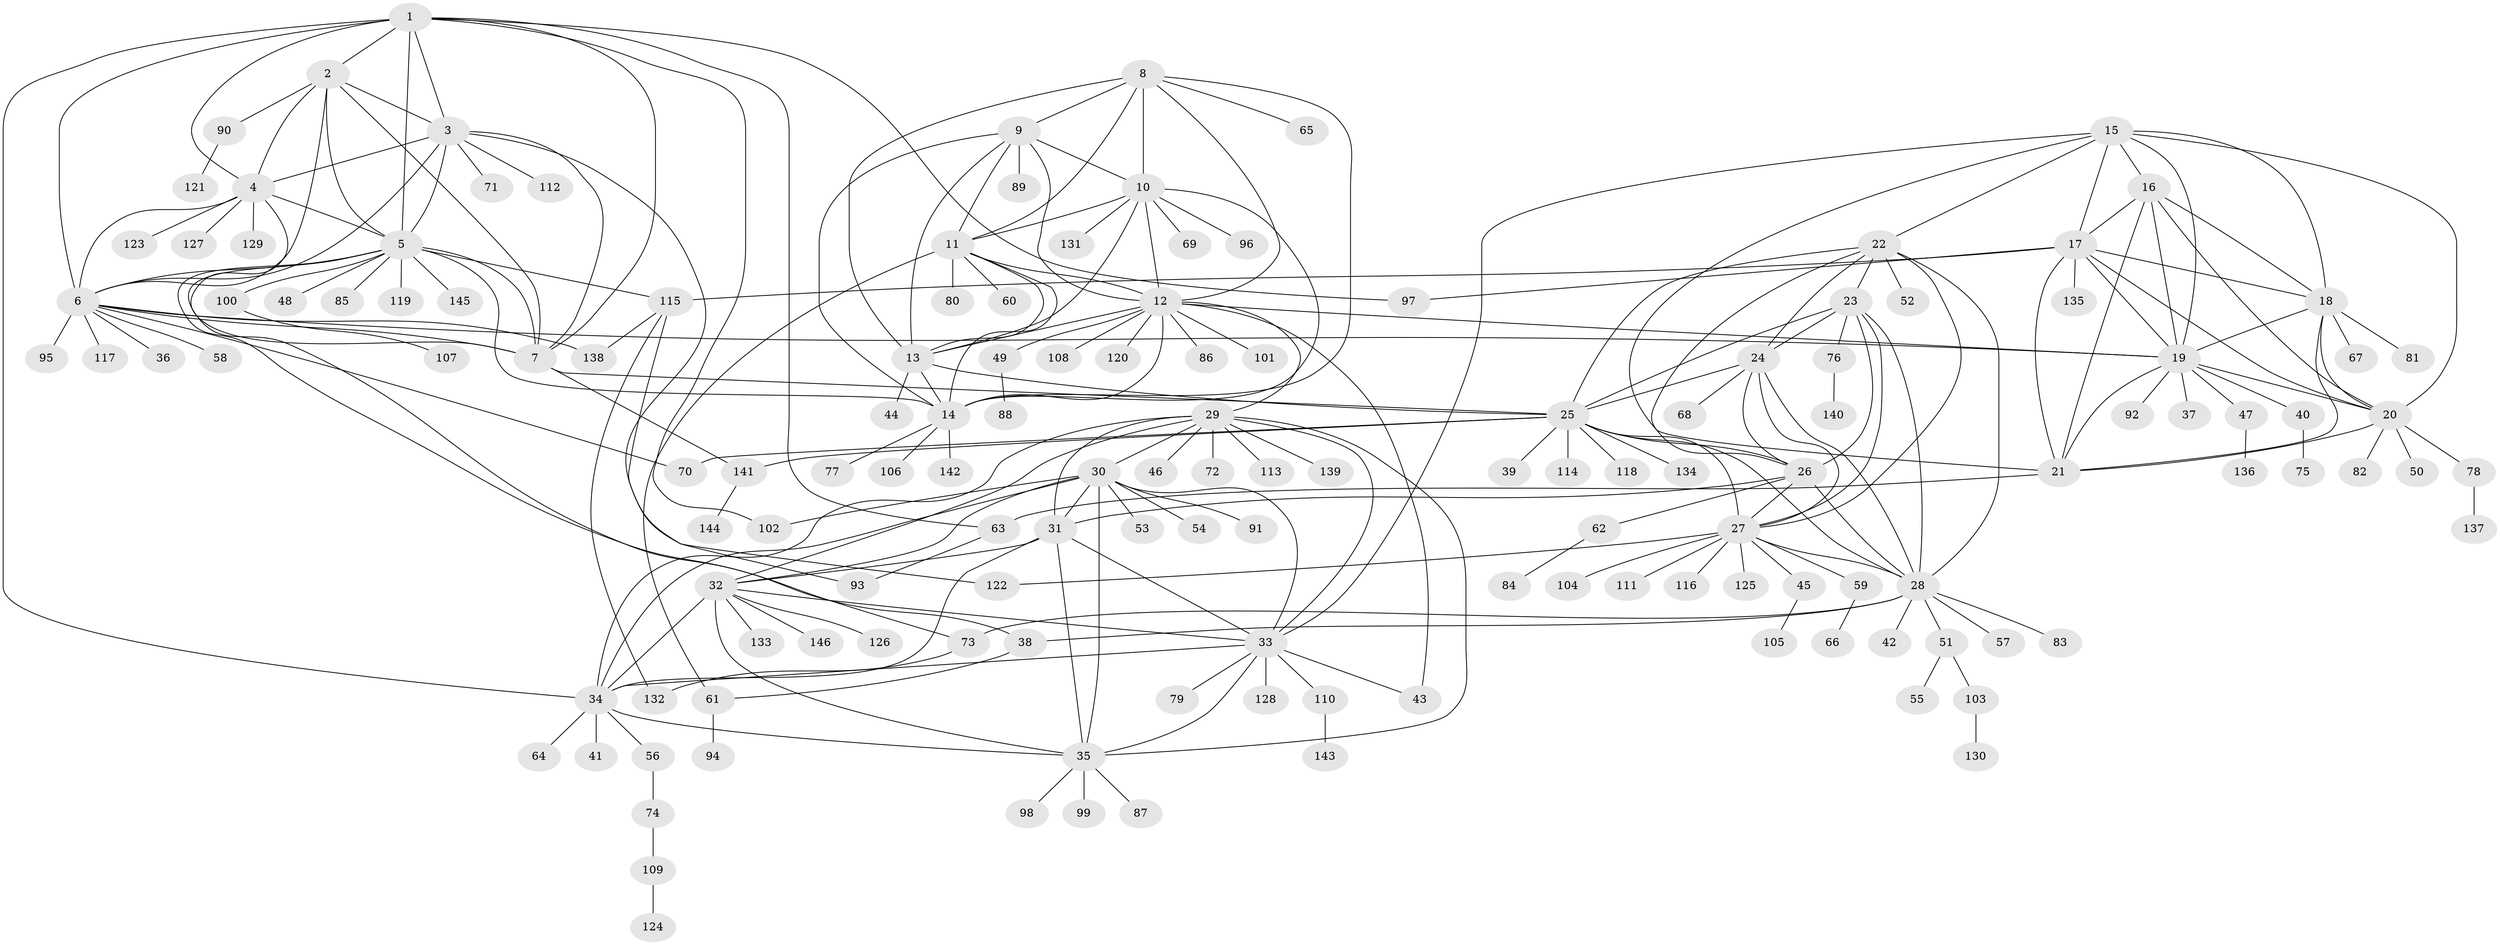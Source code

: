 // coarse degree distribution, {7: 0.017241379310344827, 4: 0.06896551724137931, 2: 0.017241379310344827, 6: 0.017241379310344827, 1: 0.7586206896551724, 13: 0.017241379310344827, 9: 0.05172413793103448, 12: 0.017241379310344827, 3: 0.017241379310344827, 10: 0.017241379310344827}
// Generated by graph-tools (version 1.1) at 2025/59/03/04/25 21:59:13]
// undirected, 146 vertices, 240 edges
graph export_dot {
graph [start="1"]
  node [color=gray90,style=filled];
  1;
  2;
  3;
  4;
  5;
  6;
  7;
  8;
  9;
  10;
  11;
  12;
  13;
  14;
  15;
  16;
  17;
  18;
  19;
  20;
  21;
  22;
  23;
  24;
  25;
  26;
  27;
  28;
  29;
  30;
  31;
  32;
  33;
  34;
  35;
  36;
  37;
  38;
  39;
  40;
  41;
  42;
  43;
  44;
  45;
  46;
  47;
  48;
  49;
  50;
  51;
  52;
  53;
  54;
  55;
  56;
  57;
  58;
  59;
  60;
  61;
  62;
  63;
  64;
  65;
  66;
  67;
  68;
  69;
  70;
  71;
  72;
  73;
  74;
  75;
  76;
  77;
  78;
  79;
  80;
  81;
  82;
  83;
  84;
  85;
  86;
  87;
  88;
  89;
  90;
  91;
  92;
  93;
  94;
  95;
  96;
  97;
  98;
  99;
  100;
  101;
  102;
  103;
  104;
  105;
  106;
  107;
  108;
  109;
  110;
  111;
  112;
  113;
  114;
  115;
  116;
  117;
  118;
  119;
  120;
  121;
  122;
  123;
  124;
  125;
  126;
  127;
  128;
  129;
  130;
  131;
  132;
  133;
  134;
  135;
  136;
  137;
  138;
  139;
  140;
  141;
  142;
  143;
  144;
  145;
  146;
  1 -- 2;
  1 -- 3;
  1 -- 4;
  1 -- 5;
  1 -- 6;
  1 -- 7;
  1 -- 34;
  1 -- 63;
  1 -- 97;
  1 -- 102;
  2 -- 3;
  2 -- 4;
  2 -- 5;
  2 -- 6;
  2 -- 7;
  2 -- 90;
  3 -- 4;
  3 -- 5;
  3 -- 6;
  3 -- 7;
  3 -- 71;
  3 -- 93;
  3 -- 112;
  4 -- 5;
  4 -- 6;
  4 -- 7;
  4 -- 123;
  4 -- 127;
  4 -- 129;
  5 -- 6;
  5 -- 7;
  5 -- 14;
  5 -- 38;
  5 -- 48;
  5 -- 73;
  5 -- 85;
  5 -- 100;
  5 -- 115;
  5 -- 119;
  5 -- 145;
  6 -- 7;
  6 -- 19;
  6 -- 36;
  6 -- 58;
  6 -- 70;
  6 -- 95;
  6 -- 117;
  6 -- 138;
  7 -- 25;
  7 -- 141;
  8 -- 9;
  8 -- 10;
  8 -- 11;
  8 -- 12;
  8 -- 13;
  8 -- 14;
  8 -- 65;
  9 -- 10;
  9 -- 11;
  9 -- 12;
  9 -- 13;
  9 -- 14;
  9 -- 89;
  10 -- 11;
  10 -- 12;
  10 -- 13;
  10 -- 14;
  10 -- 69;
  10 -- 96;
  10 -- 131;
  11 -- 12;
  11 -- 13;
  11 -- 14;
  11 -- 60;
  11 -- 61;
  11 -- 80;
  12 -- 13;
  12 -- 14;
  12 -- 19;
  12 -- 29;
  12 -- 43;
  12 -- 49;
  12 -- 86;
  12 -- 101;
  12 -- 108;
  12 -- 120;
  13 -- 14;
  13 -- 25;
  13 -- 44;
  14 -- 77;
  14 -- 106;
  14 -- 142;
  15 -- 16;
  15 -- 17;
  15 -- 18;
  15 -- 19;
  15 -- 20;
  15 -- 21;
  15 -- 22;
  15 -- 33;
  16 -- 17;
  16 -- 18;
  16 -- 19;
  16 -- 20;
  16 -- 21;
  17 -- 18;
  17 -- 19;
  17 -- 20;
  17 -- 21;
  17 -- 97;
  17 -- 115;
  17 -- 135;
  18 -- 19;
  18 -- 20;
  18 -- 21;
  18 -- 67;
  18 -- 81;
  19 -- 20;
  19 -- 21;
  19 -- 37;
  19 -- 40;
  19 -- 47;
  19 -- 92;
  20 -- 21;
  20 -- 50;
  20 -- 78;
  20 -- 82;
  21 -- 63;
  22 -- 23;
  22 -- 24;
  22 -- 25;
  22 -- 26;
  22 -- 27;
  22 -- 28;
  22 -- 52;
  23 -- 24;
  23 -- 25;
  23 -- 26;
  23 -- 27;
  23 -- 28;
  23 -- 76;
  24 -- 25;
  24 -- 26;
  24 -- 27;
  24 -- 28;
  24 -- 68;
  25 -- 26;
  25 -- 27;
  25 -- 28;
  25 -- 39;
  25 -- 70;
  25 -- 114;
  25 -- 118;
  25 -- 134;
  25 -- 141;
  26 -- 27;
  26 -- 28;
  26 -- 31;
  26 -- 62;
  27 -- 28;
  27 -- 45;
  27 -- 59;
  27 -- 104;
  27 -- 111;
  27 -- 116;
  27 -- 122;
  27 -- 125;
  28 -- 38;
  28 -- 42;
  28 -- 51;
  28 -- 57;
  28 -- 73;
  28 -- 83;
  29 -- 30;
  29 -- 31;
  29 -- 32;
  29 -- 33;
  29 -- 34;
  29 -- 35;
  29 -- 46;
  29 -- 72;
  29 -- 113;
  29 -- 139;
  30 -- 31;
  30 -- 32;
  30 -- 33;
  30 -- 34;
  30 -- 35;
  30 -- 53;
  30 -- 54;
  30 -- 91;
  30 -- 102;
  31 -- 32;
  31 -- 33;
  31 -- 34;
  31 -- 35;
  32 -- 33;
  32 -- 34;
  32 -- 35;
  32 -- 126;
  32 -- 133;
  32 -- 146;
  33 -- 34;
  33 -- 35;
  33 -- 43;
  33 -- 79;
  33 -- 110;
  33 -- 128;
  34 -- 35;
  34 -- 41;
  34 -- 56;
  34 -- 64;
  35 -- 87;
  35 -- 98;
  35 -- 99;
  38 -- 61;
  40 -- 75;
  45 -- 105;
  47 -- 136;
  49 -- 88;
  51 -- 55;
  51 -- 103;
  56 -- 74;
  59 -- 66;
  61 -- 94;
  62 -- 84;
  63 -- 93;
  73 -- 132;
  74 -- 109;
  76 -- 140;
  78 -- 137;
  90 -- 121;
  100 -- 107;
  103 -- 130;
  109 -- 124;
  110 -- 143;
  115 -- 122;
  115 -- 132;
  115 -- 138;
  141 -- 144;
}
